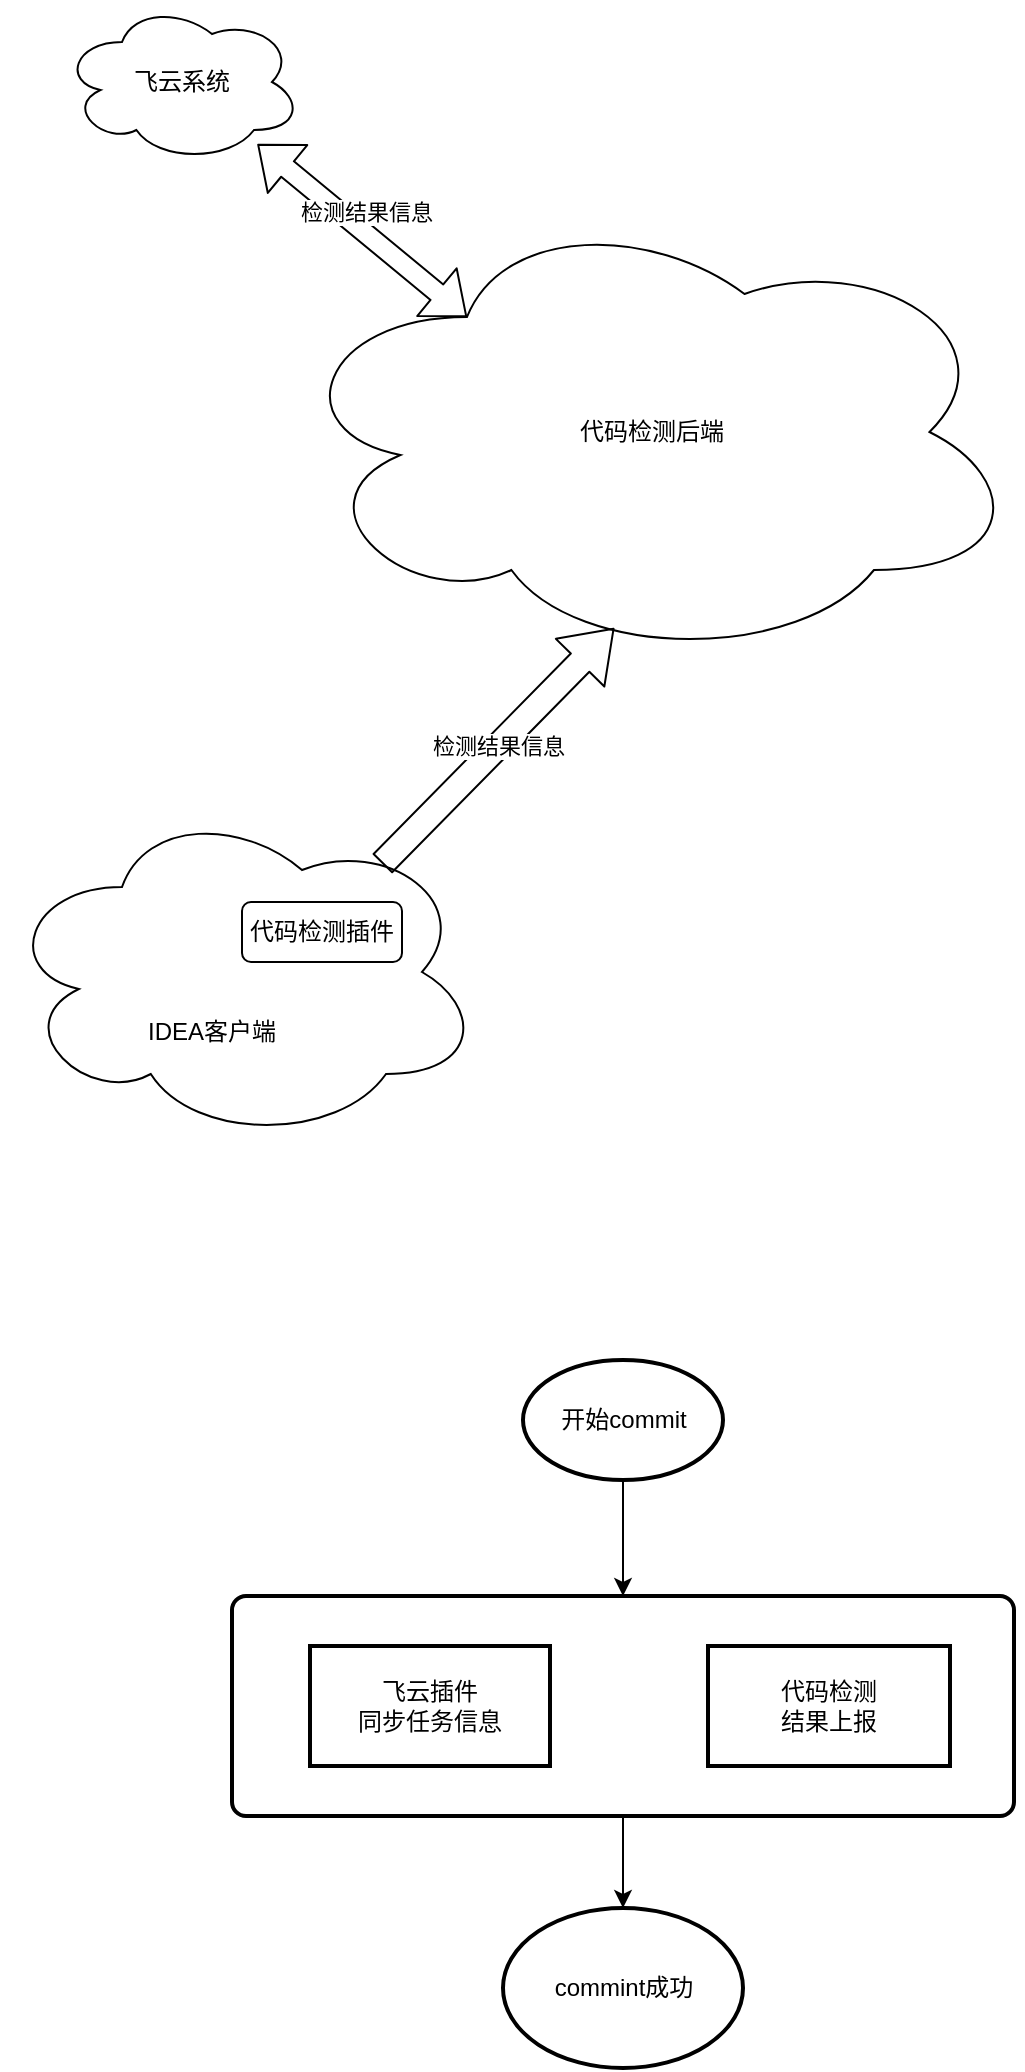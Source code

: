 <mxfile version="13.10.2" type="github">
  <diagram id="nSNWQb373YcmUC696S4G" name="第 1 页">
    <mxGraphModel dx="1422" dy="794" grid="0" gridSize="10" guides="1" tooltips="1" connect="1" arrows="1" fold="1" page="1" pageScale="1" pageWidth="827" pageHeight="1169" math="0" shadow="0">
      <root>
        <mxCell id="0" />
        <mxCell id="1" parent="0" />
        <mxCell id="kr2dUUyB6yCCj8srhbKk-18" value="" style="edgeStyle=orthogonalEdgeStyle;rounded=0;orthogonalLoop=1;jettySize=auto;html=1;" edge="1" parent="1" source="kr2dUUyB6yCCj8srhbKk-16" target="kr2dUUyB6yCCj8srhbKk-14">
          <mxGeometry relative="1" as="geometry" />
        </mxCell>
        <mxCell id="kr2dUUyB6yCCj8srhbKk-16" value="" style="rounded=1;whiteSpace=wrap;html=1;absoluteArcSize=1;arcSize=14;strokeWidth=2;" vertex="1" parent="1">
          <mxGeometry x="204" y="806" width="391" height="110" as="geometry" />
        </mxCell>
        <mxCell id="kr2dUUyB6yCCj8srhbKk-1" value="飞云系统" style="ellipse;shape=cloud;whiteSpace=wrap;html=1;" vertex="1" parent="1">
          <mxGeometry x="119" y="9" width="120" height="80" as="geometry" />
        </mxCell>
        <mxCell id="kr2dUUyB6yCCj8srhbKk-2" value="代码检测后端" style="ellipse;shape=cloud;whiteSpace=wrap;html=1;" vertex="1" parent="1">
          <mxGeometry x="229" y="109" width="370" height="230" as="geometry" />
        </mxCell>
        <mxCell id="kr2dUUyB6yCCj8srhbKk-3" value="" style="ellipse;shape=cloud;whiteSpace=wrap;html=1;" vertex="1" parent="1">
          <mxGeometry x="89" y="409" width="240" height="170" as="geometry" />
        </mxCell>
        <mxCell id="kr2dUUyB6yCCj8srhbKk-4" value="代码检测插件" style="rounded=1;whiteSpace=wrap;html=1;" vertex="1" parent="1">
          <mxGeometry x="209" y="459" width="80" height="30" as="geometry" />
        </mxCell>
        <mxCell id="kr2dUUyB6yCCj8srhbKk-5" value="" style="shape=flexArrow;endArrow=classic;startArrow=classic;html=1;exitX=0.25;exitY=0.25;exitDx=0;exitDy=0;exitPerimeter=0;" edge="1" parent="1" source="kr2dUUyB6yCCj8srhbKk-2" target="kr2dUUyB6yCCj8srhbKk-1">
          <mxGeometry width="50" height="50" relative="1" as="geometry">
            <mxPoint x="229" y="139" as="sourcePoint" />
            <mxPoint x="279" y="89" as="targetPoint" />
          </mxGeometry>
        </mxCell>
        <mxCell id="kr2dUUyB6yCCj8srhbKk-6" value="检测结果信息" style="edgeLabel;html=1;align=center;verticalAlign=middle;resizable=0;points=[];" vertex="1" connectable="0" parent="kr2dUUyB6yCCj8srhbKk-5">
          <mxGeometry x="0.086" y="-9" relative="1" as="geometry">
            <mxPoint y="1" as="offset" />
          </mxGeometry>
        </mxCell>
        <mxCell id="kr2dUUyB6yCCj8srhbKk-7" value="IDEA客户端" style="text;html=1;strokeColor=none;fillColor=none;align=center;verticalAlign=middle;whiteSpace=wrap;rounded=0;" vertex="1" parent="1">
          <mxGeometry x="149" y="509" width="90" height="30" as="geometry" />
        </mxCell>
        <mxCell id="kr2dUUyB6yCCj8srhbKk-8" value="检测结果信息" style="shape=flexArrow;endArrow=classic;html=1;exitX=0.792;exitY=0.182;exitDx=0;exitDy=0;exitPerimeter=0;width=13;endSize=7.62;entryX=0.449;entryY=0.926;entryDx=0;entryDy=0;entryPerimeter=0;" edge="1" parent="1" source="kr2dUUyB6yCCj8srhbKk-3" target="kr2dUUyB6yCCj8srhbKk-2">
          <mxGeometry width="50" height="50" relative="1" as="geometry">
            <mxPoint x="289" y="399" as="sourcePoint" />
            <mxPoint x="339" y="349" as="targetPoint" />
          </mxGeometry>
        </mxCell>
        <mxCell id="kr2dUUyB6yCCj8srhbKk-17" value="" style="edgeStyle=orthogonalEdgeStyle;rounded=0;orthogonalLoop=1;jettySize=auto;html=1;" edge="1" parent="1" source="kr2dUUyB6yCCj8srhbKk-9" target="kr2dUUyB6yCCj8srhbKk-16">
          <mxGeometry relative="1" as="geometry" />
        </mxCell>
        <mxCell id="kr2dUUyB6yCCj8srhbKk-9" value="开始commit" style="strokeWidth=2;html=1;shape=mxgraph.flowchart.start_1;whiteSpace=wrap;" vertex="1" parent="1">
          <mxGeometry x="349.5" y="688" width="100" height="60" as="geometry" />
        </mxCell>
        <mxCell id="kr2dUUyB6yCCj8srhbKk-10" value="飞云插件&lt;br&gt;同步任务信息" style="whiteSpace=wrap;html=1;strokeWidth=2;" vertex="1" parent="1">
          <mxGeometry x="243" y="831" width="120" height="60" as="geometry" />
        </mxCell>
        <mxCell id="kr2dUUyB6yCCj8srhbKk-12" value="代码检测&lt;br&gt;结果上报" style="whiteSpace=wrap;html=1;strokeWidth=2;" vertex="1" parent="1">
          <mxGeometry x="442" y="831" width="121" height="60" as="geometry" />
        </mxCell>
        <mxCell id="kr2dUUyB6yCCj8srhbKk-14" value="commint成功" style="ellipse;whiteSpace=wrap;html=1;strokeWidth=2;" vertex="1" parent="1">
          <mxGeometry x="339.5" y="962" width="120" height="80" as="geometry" />
        </mxCell>
      </root>
    </mxGraphModel>
  </diagram>
</mxfile>
